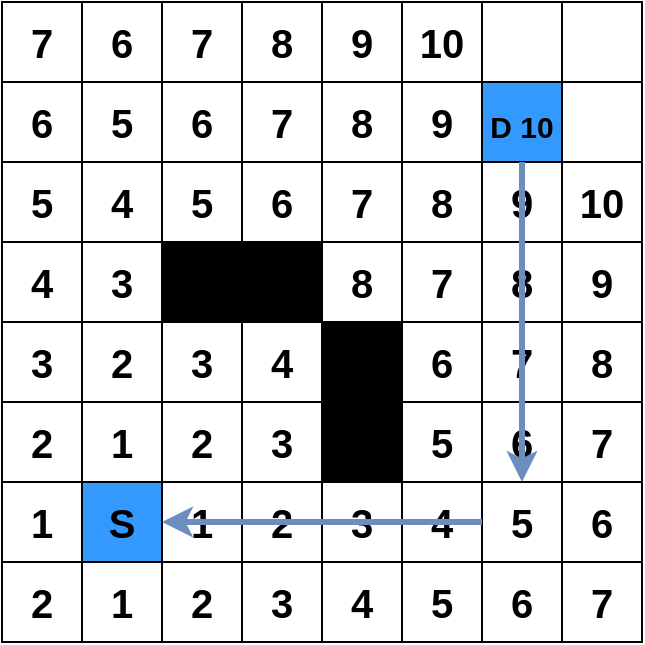 <mxfile version="13.1.3" type="device"><diagram id="PAHRLcsXliSFkQDoYuDZ" name="Page-1"><mxGraphModel dx="998" dy="548" grid="1" gridSize="10" guides="1" tooltips="1" connect="1" arrows="1" fold="1" page="1" pageScale="1" pageWidth="850" pageHeight="1100" math="0" shadow="0"><root><mxCell id="0"/><mxCell id="1" parent="0"/><mxCell id="OUdpmoPd3vFUc2Zx-SKk-1" value="7" style="whiteSpace=wrap;html=1;aspect=fixed;fontSize=20;fontStyle=1" parent="1" vertex="1"><mxGeometry x="230" y="110" width="40" height="40" as="geometry"/></mxCell><mxCell id="OUdpmoPd3vFUc2Zx-SKk-2" value="6" style="whiteSpace=wrap;html=1;aspect=fixed;fontSize=20;fontStyle=1" parent="1" vertex="1"><mxGeometry x="270" y="110" width="40" height="40" as="geometry"/></mxCell><mxCell id="OUdpmoPd3vFUc2Zx-SKk-3" value="7" style="whiteSpace=wrap;html=1;aspect=fixed;fontSize=20;fontStyle=1" parent="1" vertex="1"><mxGeometry x="310" y="110" width="40" height="40" as="geometry"/></mxCell><mxCell id="OUdpmoPd3vFUc2Zx-SKk-4" value="8" style="whiteSpace=wrap;html=1;aspect=fixed;fontSize=20;fontStyle=1" parent="1" vertex="1"><mxGeometry x="350" y="110" width="40" height="40" as="geometry"/></mxCell><mxCell id="OUdpmoPd3vFUc2Zx-SKk-5" value="9" style="whiteSpace=wrap;html=1;aspect=fixed;fontSize=20;fontStyle=1" parent="1" vertex="1"><mxGeometry x="390" y="110" width="40" height="40" as="geometry"/></mxCell><mxCell id="OUdpmoPd3vFUc2Zx-SKk-6" value="10" style="whiteSpace=wrap;html=1;aspect=fixed;fontSize=20;fontStyle=1" parent="1" vertex="1"><mxGeometry x="430" y="110" width="40" height="40" as="geometry"/></mxCell><mxCell id="OUdpmoPd3vFUc2Zx-SKk-7" value="" style="whiteSpace=wrap;html=1;aspect=fixed;fontSize=20;fontStyle=1" parent="1" vertex="1"><mxGeometry x="470" y="110" width="40" height="40" as="geometry"/></mxCell><mxCell id="OUdpmoPd3vFUc2Zx-SKk-8" value="" style="whiteSpace=wrap;html=1;aspect=fixed;fontSize=20;fontStyle=1" parent="1" vertex="1"><mxGeometry x="510" y="110" width="40" height="40" as="geometry"/></mxCell><mxCell id="OUdpmoPd3vFUc2Zx-SKk-9" value="6" style="whiteSpace=wrap;html=1;aspect=fixed;fontSize=20;fontStyle=1" parent="1" vertex="1"><mxGeometry x="230" y="150" width="40" height="40" as="geometry"/></mxCell><mxCell id="OUdpmoPd3vFUc2Zx-SKk-10" value="5" style="whiteSpace=wrap;html=1;aspect=fixed;fontSize=20;fontStyle=1" parent="1" vertex="1"><mxGeometry x="270" y="150" width="40" height="40" as="geometry"/></mxCell><mxCell id="OUdpmoPd3vFUc2Zx-SKk-11" value="6" style="whiteSpace=wrap;html=1;aspect=fixed;fontSize=20;fontStyle=1" parent="1" vertex="1"><mxGeometry x="310" y="150" width="40" height="40" as="geometry"/></mxCell><mxCell id="OUdpmoPd3vFUc2Zx-SKk-12" value="7" style="whiteSpace=wrap;html=1;aspect=fixed;fontSize=20;fontStyle=1" parent="1" vertex="1"><mxGeometry x="350" y="150" width="40" height="40" as="geometry"/></mxCell><mxCell id="OUdpmoPd3vFUc2Zx-SKk-13" value="8" style="whiteSpace=wrap;html=1;aspect=fixed;fontSize=20;fontStyle=1" parent="1" vertex="1"><mxGeometry x="390" y="150" width="40" height="40" as="geometry"/></mxCell><mxCell id="OUdpmoPd3vFUc2Zx-SKk-14" value="9" style="whiteSpace=wrap;html=1;aspect=fixed;fontSize=20;fontStyle=1" parent="1" vertex="1"><mxGeometry x="430" y="150" width="40" height="40" as="geometry"/></mxCell><mxCell id="OUdpmoPd3vFUc2Zx-SKk-15" value="&lt;font style=&quot;font-size: 15px&quot;&gt;D 10&lt;br&gt;&lt;/font&gt;" style="whiteSpace=wrap;html=1;aspect=fixed;fillColor=#3399FF;fontSize=20;fontStyle=1" parent="1" vertex="1"><mxGeometry x="470" y="150" width="40" height="40" as="geometry"/></mxCell><mxCell id="OUdpmoPd3vFUc2Zx-SKk-16" value="" style="whiteSpace=wrap;html=1;aspect=fixed;fontSize=20;fontStyle=1" parent="1" vertex="1"><mxGeometry x="510" y="150" width="40" height="40" as="geometry"/></mxCell><mxCell id="OUdpmoPd3vFUc2Zx-SKk-17" value="5" style="whiteSpace=wrap;html=1;aspect=fixed;fontSize=20;fontStyle=1" parent="1" vertex="1"><mxGeometry x="230" y="190" width="40" height="40" as="geometry"/></mxCell><mxCell id="OUdpmoPd3vFUc2Zx-SKk-18" value="4" style="whiteSpace=wrap;html=1;aspect=fixed;fontSize=20;fontStyle=1" parent="1" vertex="1"><mxGeometry x="270" y="190" width="40" height="40" as="geometry"/></mxCell><mxCell id="OUdpmoPd3vFUc2Zx-SKk-19" value="5" style="whiteSpace=wrap;html=1;aspect=fixed;fontSize=20;fontStyle=1" parent="1" vertex="1"><mxGeometry x="310" y="190" width="40" height="40" as="geometry"/></mxCell><mxCell id="OUdpmoPd3vFUc2Zx-SKk-20" value="6" style="whiteSpace=wrap;html=1;aspect=fixed;fontSize=20;fontStyle=1" parent="1" vertex="1"><mxGeometry x="350" y="190" width="40" height="40" as="geometry"/></mxCell><mxCell id="OUdpmoPd3vFUc2Zx-SKk-21" value="7" style="whiteSpace=wrap;html=1;aspect=fixed;fontSize=20;fontStyle=1" parent="1" vertex="1"><mxGeometry x="390" y="190" width="40" height="40" as="geometry"/></mxCell><mxCell id="OUdpmoPd3vFUc2Zx-SKk-22" value="8" style="whiteSpace=wrap;html=1;aspect=fixed;fontSize=20;fontStyle=1" parent="1" vertex="1"><mxGeometry x="430" y="190" width="40" height="40" as="geometry"/></mxCell><mxCell id="OUdpmoPd3vFUc2Zx-SKk-23" value="9" style="whiteSpace=wrap;html=1;aspect=fixed;fontSize=20;fontStyle=1" parent="1" vertex="1"><mxGeometry x="470" y="190" width="40" height="40" as="geometry"/></mxCell><mxCell id="OUdpmoPd3vFUc2Zx-SKk-24" value="10" style="whiteSpace=wrap;html=1;aspect=fixed;fontSize=20;fontStyle=1" parent="1" vertex="1"><mxGeometry x="510" y="190" width="40" height="40" as="geometry"/></mxCell><mxCell id="OUdpmoPd3vFUc2Zx-SKk-25" value="4" style="whiteSpace=wrap;html=1;aspect=fixed;fontSize=20;fontStyle=1" parent="1" vertex="1"><mxGeometry x="230" y="230" width="40" height="40" as="geometry"/></mxCell><mxCell id="OUdpmoPd3vFUc2Zx-SKk-26" value="3" style="whiteSpace=wrap;html=1;aspect=fixed;fontSize=20;fontStyle=1" parent="1" vertex="1"><mxGeometry x="270" y="230" width="40" height="40" as="geometry"/></mxCell><mxCell id="OUdpmoPd3vFUc2Zx-SKk-27" value="" style="whiteSpace=wrap;html=1;aspect=fixed;fillColor=#000000;fontSize=20;fontStyle=1" parent="1" vertex="1"><mxGeometry x="310" y="230" width="40" height="40" as="geometry"/></mxCell><mxCell id="OUdpmoPd3vFUc2Zx-SKk-28" value="" style="whiteSpace=wrap;html=1;aspect=fixed;fillColor=#000000;fontSize=20;fontStyle=1" parent="1" vertex="1"><mxGeometry x="350" y="230" width="40" height="40" as="geometry"/></mxCell><mxCell id="OUdpmoPd3vFUc2Zx-SKk-29" value="8" style="whiteSpace=wrap;html=1;aspect=fixed;fontSize=20;fontStyle=1" parent="1" vertex="1"><mxGeometry x="390" y="230" width="40" height="40" as="geometry"/></mxCell><mxCell id="OUdpmoPd3vFUc2Zx-SKk-30" value="7" style="whiteSpace=wrap;html=1;aspect=fixed;fontSize=20;fontStyle=1" parent="1" vertex="1"><mxGeometry x="430" y="230" width="40" height="40" as="geometry"/></mxCell><mxCell id="OUdpmoPd3vFUc2Zx-SKk-31" value="8" style="whiteSpace=wrap;html=1;aspect=fixed;fontSize=20;fontStyle=1" parent="1" vertex="1"><mxGeometry x="470" y="230" width="40" height="40" as="geometry"/></mxCell><mxCell id="OUdpmoPd3vFUc2Zx-SKk-32" value="9" style="whiteSpace=wrap;html=1;aspect=fixed;fontSize=20;fontStyle=1" parent="1" vertex="1"><mxGeometry x="510" y="230" width="40" height="40" as="geometry"/></mxCell><mxCell id="OUdpmoPd3vFUc2Zx-SKk-33" value="3" style="whiteSpace=wrap;html=1;aspect=fixed;fontSize=20;fontStyle=1" parent="1" vertex="1"><mxGeometry x="230" y="270" width="40" height="40" as="geometry"/></mxCell><mxCell id="OUdpmoPd3vFUc2Zx-SKk-34" value="2" style="whiteSpace=wrap;html=1;aspect=fixed;fontSize=20;fontStyle=1" parent="1" vertex="1"><mxGeometry x="270" y="270" width="40" height="40" as="geometry"/></mxCell><mxCell id="OUdpmoPd3vFUc2Zx-SKk-35" value="3" style="whiteSpace=wrap;html=1;aspect=fixed;fontSize=20;fontStyle=1" parent="1" vertex="1"><mxGeometry x="310" y="270" width="40" height="40" as="geometry"/></mxCell><mxCell id="OUdpmoPd3vFUc2Zx-SKk-36" value="4" style="whiteSpace=wrap;html=1;aspect=fixed;fontSize=20;fontStyle=1" parent="1" vertex="1"><mxGeometry x="350" y="270" width="40" height="40" as="geometry"/></mxCell><mxCell id="OUdpmoPd3vFUc2Zx-SKk-37" value="" style="whiteSpace=wrap;html=1;aspect=fixed;fillColor=#000000;fontSize=20;fontStyle=1" parent="1" vertex="1"><mxGeometry x="390" y="270" width="40" height="40" as="geometry"/></mxCell><mxCell id="OUdpmoPd3vFUc2Zx-SKk-38" value="6" style="whiteSpace=wrap;html=1;aspect=fixed;fontSize=20;fontStyle=1" parent="1" vertex="1"><mxGeometry x="430" y="270" width="40" height="40" as="geometry"/></mxCell><mxCell id="OUdpmoPd3vFUc2Zx-SKk-39" value="7" style="whiteSpace=wrap;html=1;aspect=fixed;fontSize=20;fontStyle=1" parent="1" vertex="1"><mxGeometry x="470" y="270" width="40" height="40" as="geometry"/></mxCell><mxCell id="OUdpmoPd3vFUc2Zx-SKk-40" value="8" style="whiteSpace=wrap;html=1;aspect=fixed;fontSize=20;fontStyle=1" parent="1" vertex="1"><mxGeometry x="510" y="270" width="40" height="40" as="geometry"/></mxCell><mxCell id="OUdpmoPd3vFUc2Zx-SKk-41" value="2" style="whiteSpace=wrap;html=1;aspect=fixed;fontSize=20;fontStyle=1" parent="1" vertex="1"><mxGeometry x="230" y="310" width="40" height="40" as="geometry"/></mxCell><mxCell id="OUdpmoPd3vFUc2Zx-SKk-42" value="1" style="whiteSpace=wrap;html=1;aspect=fixed;fontSize=20;fontStyle=1" parent="1" vertex="1"><mxGeometry x="270" y="310" width="40" height="40" as="geometry"/></mxCell><mxCell id="OUdpmoPd3vFUc2Zx-SKk-43" value="2" style="whiteSpace=wrap;html=1;aspect=fixed;fontSize=20;fontStyle=1" parent="1" vertex="1"><mxGeometry x="310" y="310" width="40" height="40" as="geometry"/></mxCell><mxCell id="OUdpmoPd3vFUc2Zx-SKk-44" value="3" style="whiteSpace=wrap;html=1;aspect=fixed;fontSize=20;fontStyle=1" parent="1" vertex="1"><mxGeometry x="350" y="310" width="40" height="40" as="geometry"/></mxCell><mxCell id="OUdpmoPd3vFUc2Zx-SKk-45" value="" style="whiteSpace=wrap;html=1;aspect=fixed;fillColor=#000000;fontSize=20;fontStyle=1" parent="1" vertex="1"><mxGeometry x="390" y="310" width="40" height="40" as="geometry"/></mxCell><mxCell id="OUdpmoPd3vFUc2Zx-SKk-46" value="5" style="whiteSpace=wrap;html=1;aspect=fixed;fontSize=20;fontStyle=1" parent="1" vertex="1"><mxGeometry x="430" y="310" width="40" height="40" as="geometry"/></mxCell><mxCell id="OUdpmoPd3vFUc2Zx-SKk-47" value="6" style="whiteSpace=wrap;html=1;aspect=fixed;fontSize=20;fontStyle=1" parent="1" vertex="1"><mxGeometry x="470" y="310" width="40" height="40" as="geometry"/></mxCell><mxCell id="OUdpmoPd3vFUc2Zx-SKk-48" value="7" style="whiteSpace=wrap;html=1;aspect=fixed;fontSize=20;fontStyle=1" parent="1" vertex="1"><mxGeometry x="510" y="310" width="40" height="40" as="geometry"/></mxCell><mxCell id="OUdpmoPd3vFUc2Zx-SKk-49" value="1" style="whiteSpace=wrap;html=1;aspect=fixed;fontSize=20;fontStyle=1" parent="1" vertex="1"><mxGeometry x="230" y="350" width="40" height="40" as="geometry"/></mxCell><mxCell id="OUdpmoPd3vFUc2Zx-SKk-50" value="&lt;font style=&quot;font-size: 20px&quot;&gt;S&lt;/font&gt;" style="whiteSpace=wrap;html=1;aspect=fixed;fillColor=#3399FF;fontSize=20;fontStyle=1" parent="1" vertex="1"><mxGeometry x="270" y="350" width="40" height="40" as="geometry"/></mxCell><mxCell id="OUdpmoPd3vFUc2Zx-SKk-51" value="1" style="whiteSpace=wrap;html=1;aspect=fixed;fontSize=20;fontStyle=1" parent="1" vertex="1"><mxGeometry x="310" y="350" width="40" height="40" as="geometry"/></mxCell><mxCell id="OUdpmoPd3vFUc2Zx-SKk-52" value="2" style="whiteSpace=wrap;html=1;aspect=fixed;fontSize=20;fontStyle=1" parent="1" vertex="1"><mxGeometry x="350" y="350" width="40" height="40" as="geometry"/></mxCell><mxCell id="OUdpmoPd3vFUc2Zx-SKk-53" value="3" style="whiteSpace=wrap;html=1;aspect=fixed;fontSize=20;fontStyle=1" parent="1" vertex="1"><mxGeometry x="390" y="350" width="40" height="40" as="geometry"/></mxCell><mxCell id="OUdpmoPd3vFUc2Zx-SKk-54" value="4" style="whiteSpace=wrap;html=1;aspect=fixed;fontSize=20;fontStyle=1" parent="1" vertex="1"><mxGeometry x="430" y="350" width="40" height="40" as="geometry"/></mxCell><mxCell id="OUdpmoPd3vFUc2Zx-SKk-55" value="5" style="whiteSpace=wrap;html=1;aspect=fixed;fontSize=20;fontStyle=1" parent="1" vertex="1"><mxGeometry x="470" y="350" width="40" height="40" as="geometry"/></mxCell><mxCell id="OUdpmoPd3vFUc2Zx-SKk-56" value="6" style="whiteSpace=wrap;html=1;aspect=fixed;fontSize=20;fontStyle=1" parent="1" vertex="1"><mxGeometry x="510" y="350" width="40" height="40" as="geometry"/></mxCell><mxCell id="OUdpmoPd3vFUc2Zx-SKk-58" value="2" style="whiteSpace=wrap;html=1;aspect=fixed;fontSize=20;fontStyle=1" parent="1" vertex="1"><mxGeometry x="230" y="390" width="40" height="40" as="geometry"/></mxCell><mxCell id="OUdpmoPd3vFUc2Zx-SKk-59" value="1" style="whiteSpace=wrap;html=1;aspect=fixed;fontSize=20;fontStyle=1" parent="1" vertex="1"><mxGeometry x="270" y="390" width="40" height="40" as="geometry"/></mxCell><mxCell id="OUdpmoPd3vFUc2Zx-SKk-60" value="2" style="whiteSpace=wrap;html=1;aspect=fixed;fontSize=20;fontStyle=1" parent="1" vertex="1"><mxGeometry x="310" y="390" width="40" height="40" as="geometry"/></mxCell><mxCell id="OUdpmoPd3vFUc2Zx-SKk-61" value="3" style="whiteSpace=wrap;html=1;aspect=fixed;fontSize=20;fontStyle=1" parent="1" vertex="1"><mxGeometry x="350" y="390" width="40" height="40" as="geometry"/></mxCell><mxCell id="OUdpmoPd3vFUc2Zx-SKk-62" value="4" style="whiteSpace=wrap;html=1;aspect=fixed;fontSize=20;fontStyle=1" parent="1" vertex="1"><mxGeometry x="390" y="390" width="40" height="40" as="geometry"/></mxCell><mxCell id="OUdpmoPd3vFUc2Zx-SKk-63" value="5" style="whiteSpace=wrap;html=1;aspect=fixed;fontSize=20;fontStyle=1" parent="1" vertex="1"><mxGeometry x="430" y="390" width="40" height="40" as="geometry"/></mxCell><mxCell id="OUdpmoPd3vFUc2Zx-SKk-64" value="6" style="whiteSpace=wrap;html=1;aspect=fixed;fontSize=20;fontStyle=1" parent="1" vertex="1"><mxGeometry x="470" y="390" width="40" height="40" as="geometry"/></mxCell><mxCell id="OUdpmoPd3vFUc2Zx-SKk-65" value="7" style="whiteSpace=wrap;html=1;aspect=fixed;fontSize=20;fontStyle=1" parent="1" vertex="1"><mxGeometry x="510" y="390" width="40" height="40" as="geometry"/></mxCell><mxCell id="gDv11ciUzN-N_4GE2hiT-1" value="" style="endArrow=classic;html=1;fontSize=20;fillColor=#dae8fc;strokeColor=#6c8ebf;strokeWidth=3;curved=1;" edge="1" parent="1" source="OUdpmoPd3vFUc2Zx-SKk-15" target="OUdpmoPd3vFUc2Zx-SKk-55"><mxGeometry width="50" height="50" relative="1" as="geometry"><mxPoint x="570" y="300" as="sourcePoint"/><mxPoint x="570" y="160" as="targetPoint"/></mxGeometry></mxCell><mxCell id="gDv11ciUzN-N_4GE2hiT-2" value="" style="endArrow=classic;html=1;fontSize=20;fillColor=#dae8fc;strokeColor=#6c8ebf;strokeWidth=3;curved=1;exitX=0;exitY=0.5;exitDx=0;exitDy=0;entryX=0;entryY=0.5;entryDx=0;entryDy=0;" edge="1" parent="1" source="OUdpmoPd3vFUc2Zx-SKk-55" target="OUdpmoPd3vFUc2Zx-SKk-51"><mxGeometry width="50" height="50" relative="1" as="geometry"><mxPoint x="640" y="360" as="sourcePoint"/><mxPoint x="640" y="520" as="targetPoint"/></mxGeometry></mxCell></root></mxGraphModel></diagram></mxfile>